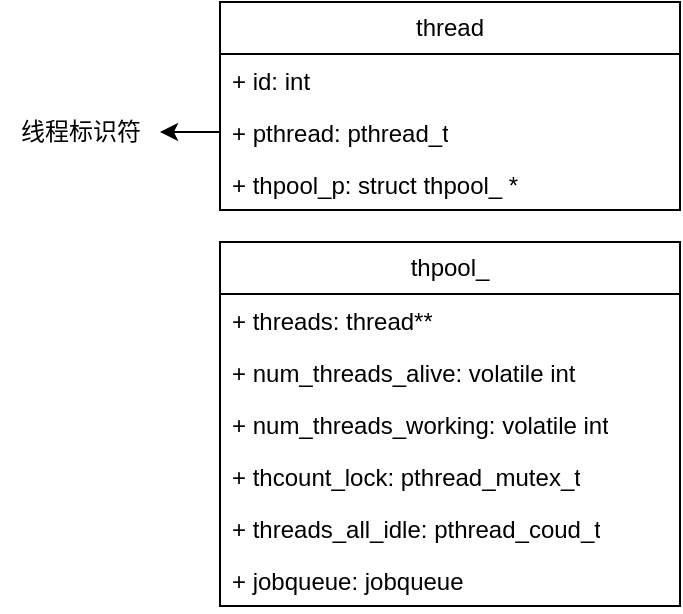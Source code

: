 <mxfile version="24.7.4">
  <diagram name="Page-1" id="uILpwOQPxmL2J0GjUycn">
    <mxGraphModel dx="893" dy="573" grid="0" gridSize="10" guides="1" tooltips="1" connect="1" arrows="1" fold="1" page="1" pageScale="1" pageWidth="850" pageHeight="1100" math="0" shadow="0">
      <root>
        <mxCell id="0" />
        <mxCell id="1" parent="0" />
        <mxCell id="4hO7WZ-UOF_GsLvntMms-3" value="thread" style="swimlane;fontStyle=0;childLayout=stackLayout;horizontal=1;startSize=26;fillColor=none;horizontalStack=0;resizeParent=1;resizeParentMax=0;resizeLast=0;collapsible=1;marginBottom=0;whiteSpace=wrap;html=1;" vertex="1" parent="1">
          <mxGeometry x="190" y="80" width="230" height="104" as="geometry" />
        </mxCell>
        <mxCell id="4hO7WZ-UOF_GsLvntMms-4" value="+ id: int" style="text;strokeColor=none;fillColor=none;align=left;verticalAlign=top;spacingLeft=4;spacingRight=4;overflow=hidden;rotatable=0;points=[[0,0.5],[1,0.5]];portConstraint=eastwest;whiteSpace=wrap;html=1;" vertex="1" parent="4hO7WZ-UOF_GsLvntMms-3">
          <mxGeometry y="26" width="230" height="26" as="geometry" />
        </mxCell>
        <mxCell id="4hO7WZ-UOF_GsLvntMms-7" style="edgeStyle=orthogonalEdgeStyle;rounded=0;orthogonalLoop=1;jettySize=auto;html=1;exitX=0;exitY=0.5;exitDx=0;exitDy=0;" edge="1" parent="4hO7WZ-UOF_GsLvntMms-3" source="4hO7WZ-UOF_GsLvntMms-5">
          <mxGeometry relative="1" as="geometry">
            <mxPoint x="-30" y="64.862" as="targetPoint" />
          </mxGeometry>
        </mxCell>
        <mxCell id="4hO7WZ-UOF_GsLvntMms-5" value="+ pthread: pthread_t" style="text;strokeColor=none;fillColor=none;align=left;verticalAlign=top;spacingLeft=4;spacingRight=4;overflow=hidden;rotatable=0;points=[[0,0.5],[1,0.5]];portConstraint=eastwest;whiteSpace=wrap;html=1;" vertex="1" parent="4hO7WZ-UOF_GsLvntMms-3">
          <mxGeometry y="52" width="230" height="26" as="geometry" />
        </mxCell>
        <mxCell id="4hO7WZ-UOF_GsLvntMms-6" value="+ thpool_p: struct thpool_ *" style="text;strokeColor=none;fillColor=none;align=left;verticalAlign=top;spacingLeft=4;spacingRight=4;overflow=hidden;rotatable=0;points=[[0,0.5],[1,0.5]];portConstraint=eastwest;whiteSpace=wrap;html=1;" vertex="1" parent="4hO7WZ-UOF_GsLvntMms-3">
          <mxGeometry y="78" width="230" height="26" as="geometry" />
        </mxCell>
        <mxCell id="4hO7WZ-UOF_GsLvntMms-8" value="线程标识符" style="text;html=1;align=center;verticalAlign=middle;resizable=0;points=[];autosize=1;strokeColor=none;fillColor=none;" vertex="1" parent="1">
          <mxGeometry x="80" y="130" width="80" height="30" as="geometry" />
        </mxCell>
        <mxCell id="4hO7WZ-UOF_GsLvntMms-10" value="thpool_" style="swimlane;fontStyle=0;childLayout=stackLayout;horizontal=1;startSize=26;fillColor=none;horizontalStack=0;resizeParent=1;resizeParentMax=0;resizeLast=0;collapsible=1;marginBottom=0;whiteSpace=wrap;html=1;" vertex="1" parent="1">
          <mxGeometry x="190" y="200" width="230" height="182" as="geometry">
            <mxRectangle x="570" y="80" width="80" height="30" as="alternateBounds" />
          </mxGeometry>
        </mxCell>
        <mxCell id="4hO7WZ-UOF_GsLvntMms-11" value="+ threads: thread**" style="text;strokeColor=none;fillColor=none;align=left;verticalAlign=top;spacingLeft=4;spacingRight=4;overflow=hidden;rotatable=0;points=[[0,0.5],[1,0.5]];portConstraint=eastwest;whiteSpace=wrap;html=1;" vertex="1" parent="4hO7WZ-UOF_GsLvntMms-10">
          <mxGeometry y="26" width="230" height="26" as="geometry" />
        </mxCell>
        <mxCell id="4hO7WZ-UOF_GsLvntMms-13" value="+ num_threads_alive: volatile int" style="text;strokeColor=none;fillColor=none;align=left;verticalAlign=top;spacingLeft=4;spacingRight=4;overflow=hidden;rotatable=0;points=[[0,0.5],[1,0.5]];portConstraint=eastwest;whiteSpace=wrap;html=1;" vertex="1" parent="4hO7WZ-UOF_GsLvntMms-10">
          <mxGeometry y="52" width="230" height="26" as="geometry" />
        </mxCell>
        <mxCell id="4hO7WZ-UOF_GsLvntMms-14" value="+ num_threads_working: volatile int" style="text;strokeColor=none;fillColor=none;align=left;verticalAlign=top;spacingLeft=4;spacingRight=4;overflow=hidden;rotatable=0;points=[[0,0.5],[1,0.5]];portConstraint=eastwest;whiteSpace=wrap;html=1;" vertex="1" parent="4hO7WZ-UOF_GsLvntMms-10">
          <mxGeometry y="78" width="230" height="26" as="geometry" />
        </mxCell>
        <mxCell id="4hO7WZ-UOF_GsLvntMms-19" value="&lt;div&gt;+ thcount_lock: pthread_mutex_t&lt;/div&gt;" style="text;strokeColor=none;fillColor=none;align=left;verticalAlign=top;spacingLeft=4;spacingRight=4;overflow=hidden;rotatable=0;points=[[0,0.5],[1,0.5]];portConstraint=eastwest;whiteSpace=wrap;html=1;" vertex="1" parent="4hO7WZ-UOF_GsLvntMms-10">
          <mxGeometry y="104" width="230" height="26" as="geometry" />
        </mxCell>
        <mxCell id="4hO7WZ-UOF_GsLvntMms-21" value="&lt;div&gt;+ threads_all_idle: pthread_coud_t&lt;/div&gt;" style="text;strokeColor=none;fillColor=none;align=left;verticalAlign=top;spacingLeft=4;spacingRight=4;overflow=hidden;rotatable=0;points=[[0,0.5],[1,0.5]];portConstraint=eastwest;whiteSpace=wrap;html=1;" vertex="1" parent="4hO7WZ-UOF_GsLvntMms-10">
          <mxGeometry y="130" width="230" height="26" as="geometry" />
        </mxCell>
        <mxCell id="4hO7WZ-UOF_GsLvntMms-22" value="&lt;div&gt;+ jobqueue: jobqueue&lt;br&gt;&lt;/div&gt;" style="text;strokeColor=none;fillColor=none;align=left;verticalAlign=top;spacingLeft=4;spacingRight=4;overflow=hidden;rotatable=0;points=[[0,0.5],[1,0.5]];portConstraint=eastwest;whiteSpace=wrap;html=1;" vertex="1" parent="4hO7WZ-UOF_GsLvntMms-10">
          <mxGeometry y="156" width="230" height="26" as="geometry" />
        </mxCell>
      </root>
    </mxGraphModel>
  </diagram>
</mxfile>
